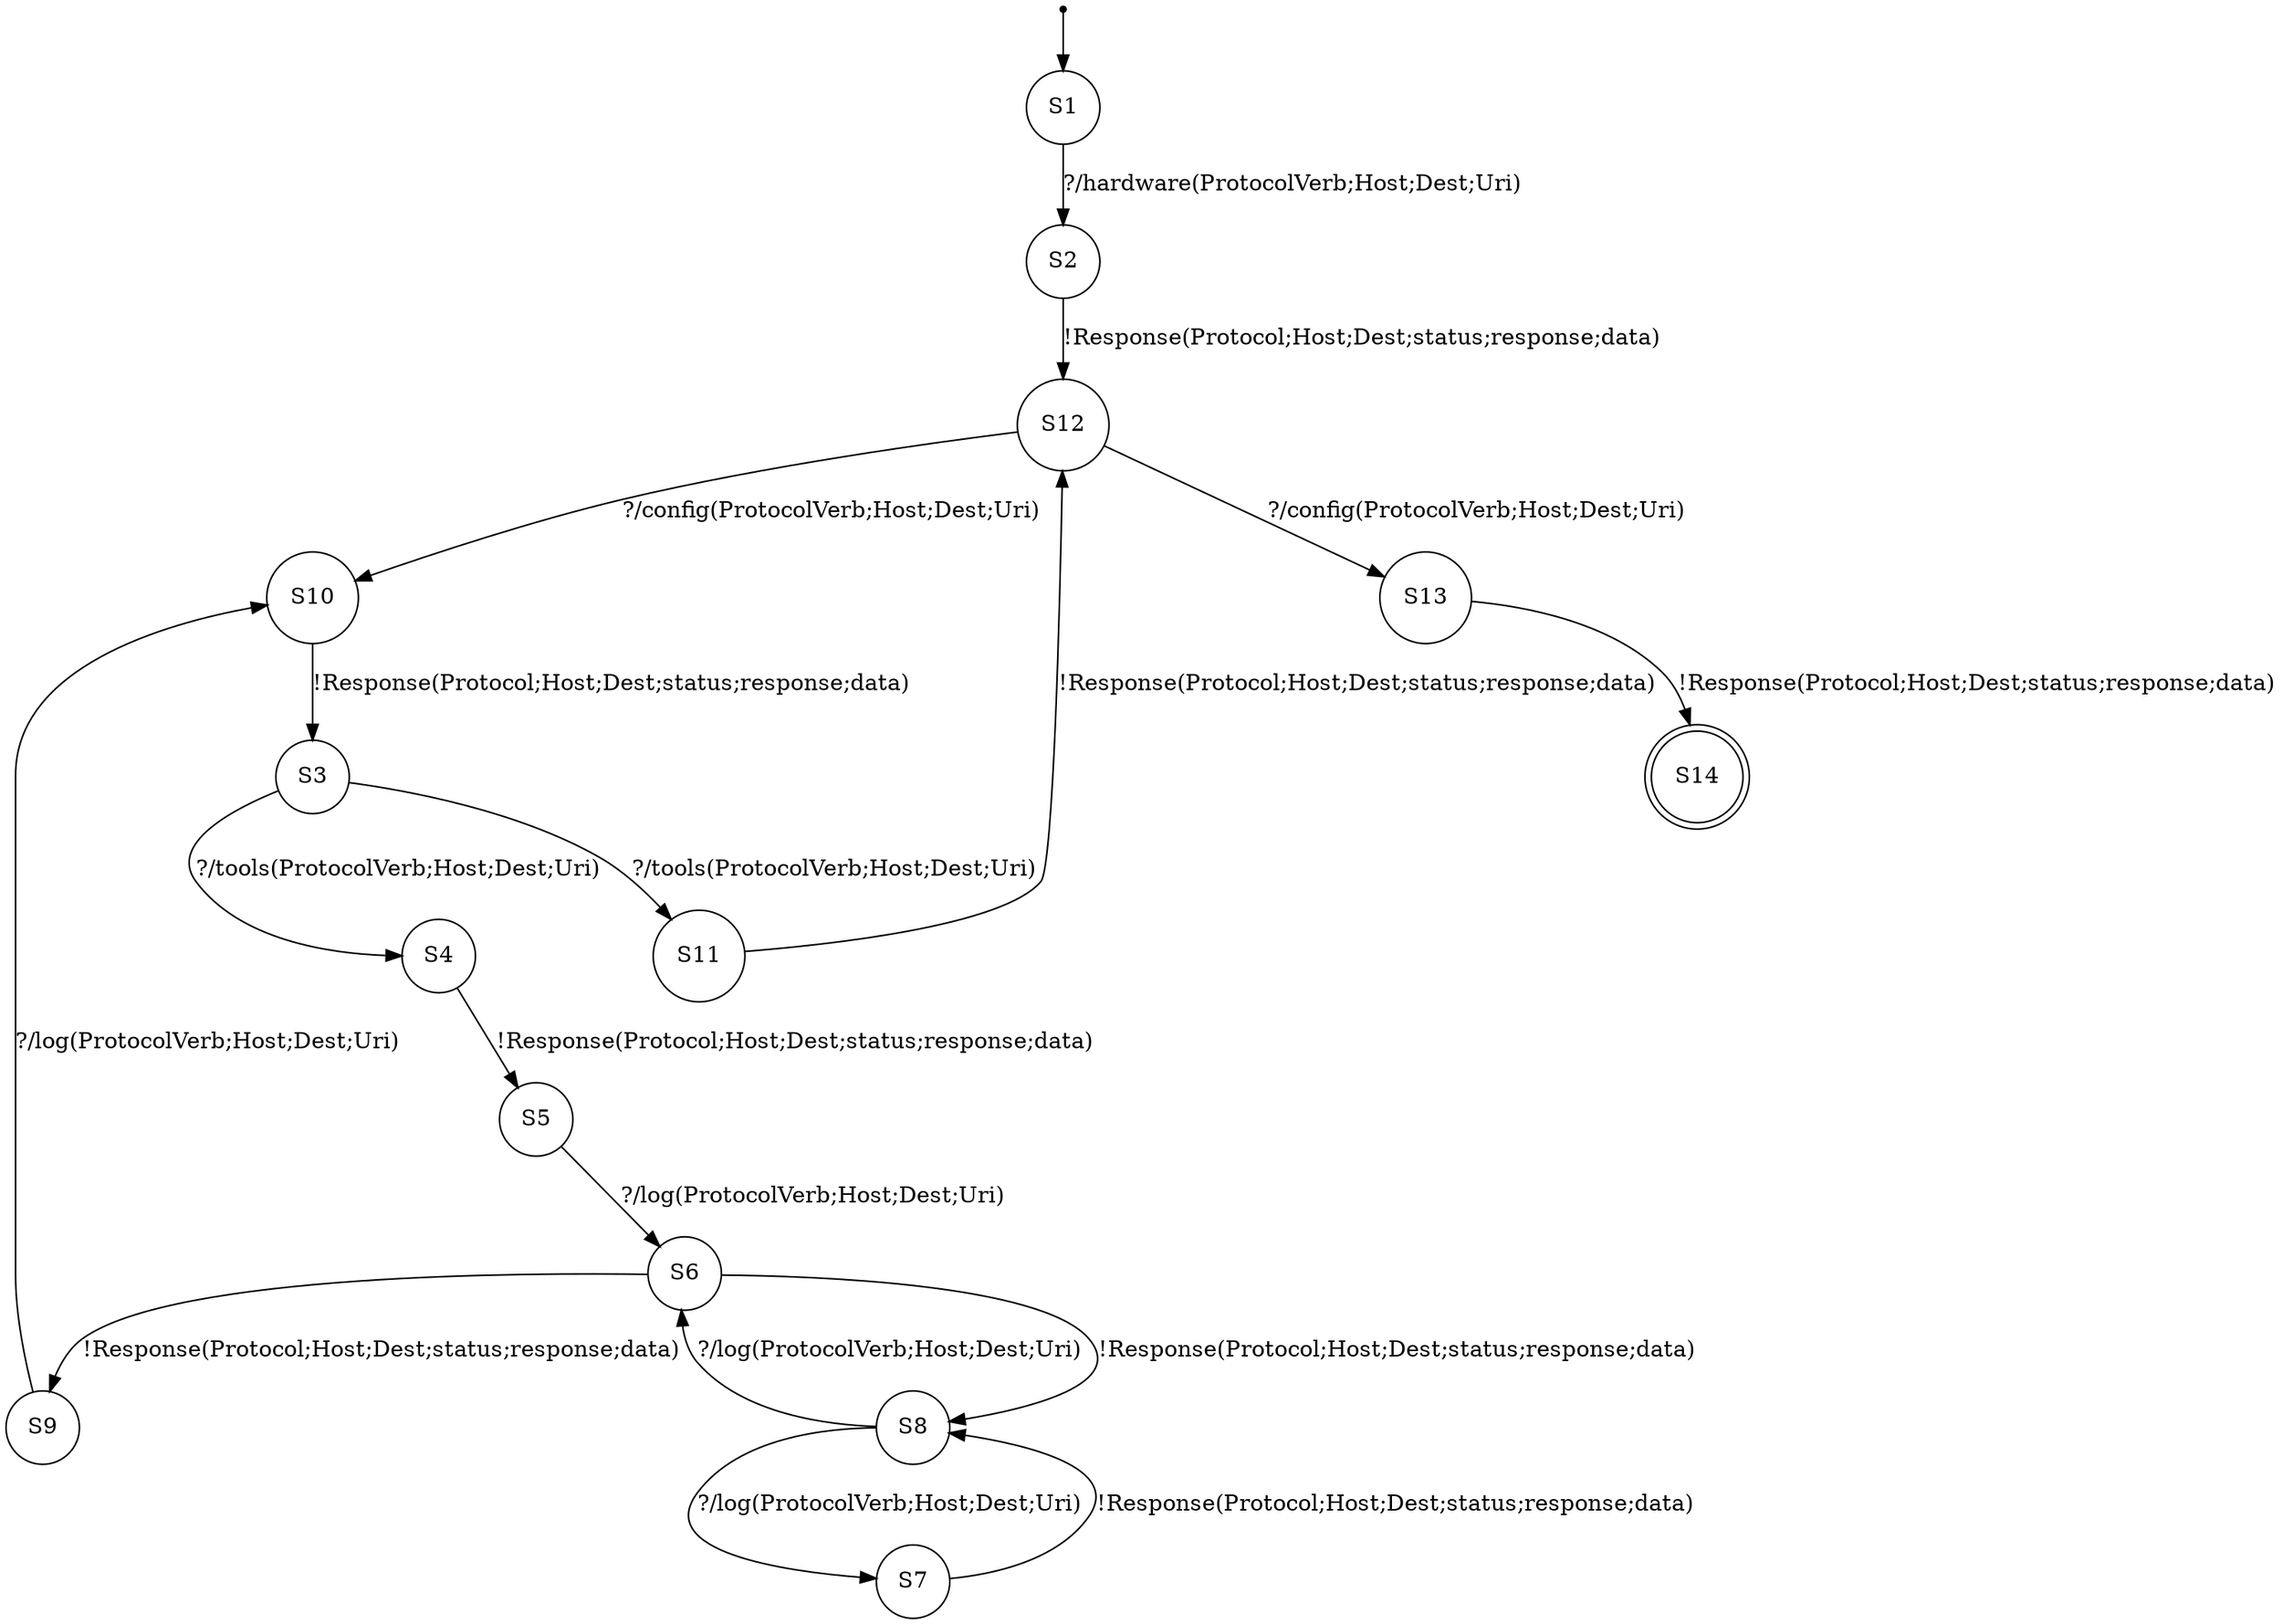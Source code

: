 digraph LTS {
S00[shape=point]
S1[label=S1,shape=circle];
S2[label=S2,shape=circle];
S3[label=S3,shape=circle];
S4[label=S4,shape=circle];
S5[label=S5,shape=circle];
S6[label=S6,shape=circle];
S7[label=S7,shape=circle];
S8[label=S8,shape=circle];
S9[label=S9,shape=circle];
S10[label=S10,shape=circle];
S11[label=S11,shape=circle];
S12[label=S12,shape=circle];
S13[label=S13,shape=circle];
S14[label=S14,shape=doublecircle];
S00 -> S1
S1 -> S2[label ="?/hardware(ProtocolVerb;Host;Dest;Uri)"];
S2 -> S12[label ="!Response(Protocol;Host;Dest;status;response;data)"];
S3 -> S4[label ="?/tools(ProtocolVerb;Host;Dest;Uri)"];
S3 -> S11[label ="?/tools(ProtocolVerb;Host;Dest;Uri)"];
S4 -> S5[label ="!Response(Protocol;Host;Dest;status;response;data)"];
S5 -> S6[label ="?/log(ProtocolVerb;Host;Dest;Uri)"];
S6 -> S8[label ="!Response(Protocol;Host;Dest;status;response;data)"];
S6 -> S9[label ="!Response(Protocol;Host;Dest;status;response;data)"];
S7 -> S8[label ="!Response(Protocol;Host;Dest;status;response;data)"];
S8 -> S6[label ="?/log(ProtocolVerb;Host;Dest;Uri)"];
S8 -> S7[label ="?/log(ProtocolVerb;Host;Dest;Uri)"];
S9 -> S10[label ="?/log(ProtocolVerb;Host;Dest;Uri)"];
S10 -> S3[label ="!Response(Protocol;Host;Dest;status;response;data)"];
S11 -> S12[label ="!Response(Protocol;Host;Dest;status;response;data)"];
S12 -> S10[label ="?/config(ProtocolVerb;Host;Dest;Uri)"];
S12 -> S13[label ="?/config(ProtocolVerb;Host;Dest;Uri)"];
S13 -> S14[label ="!Response(Protocol;Host;Dest;status;response;data)"];
}
